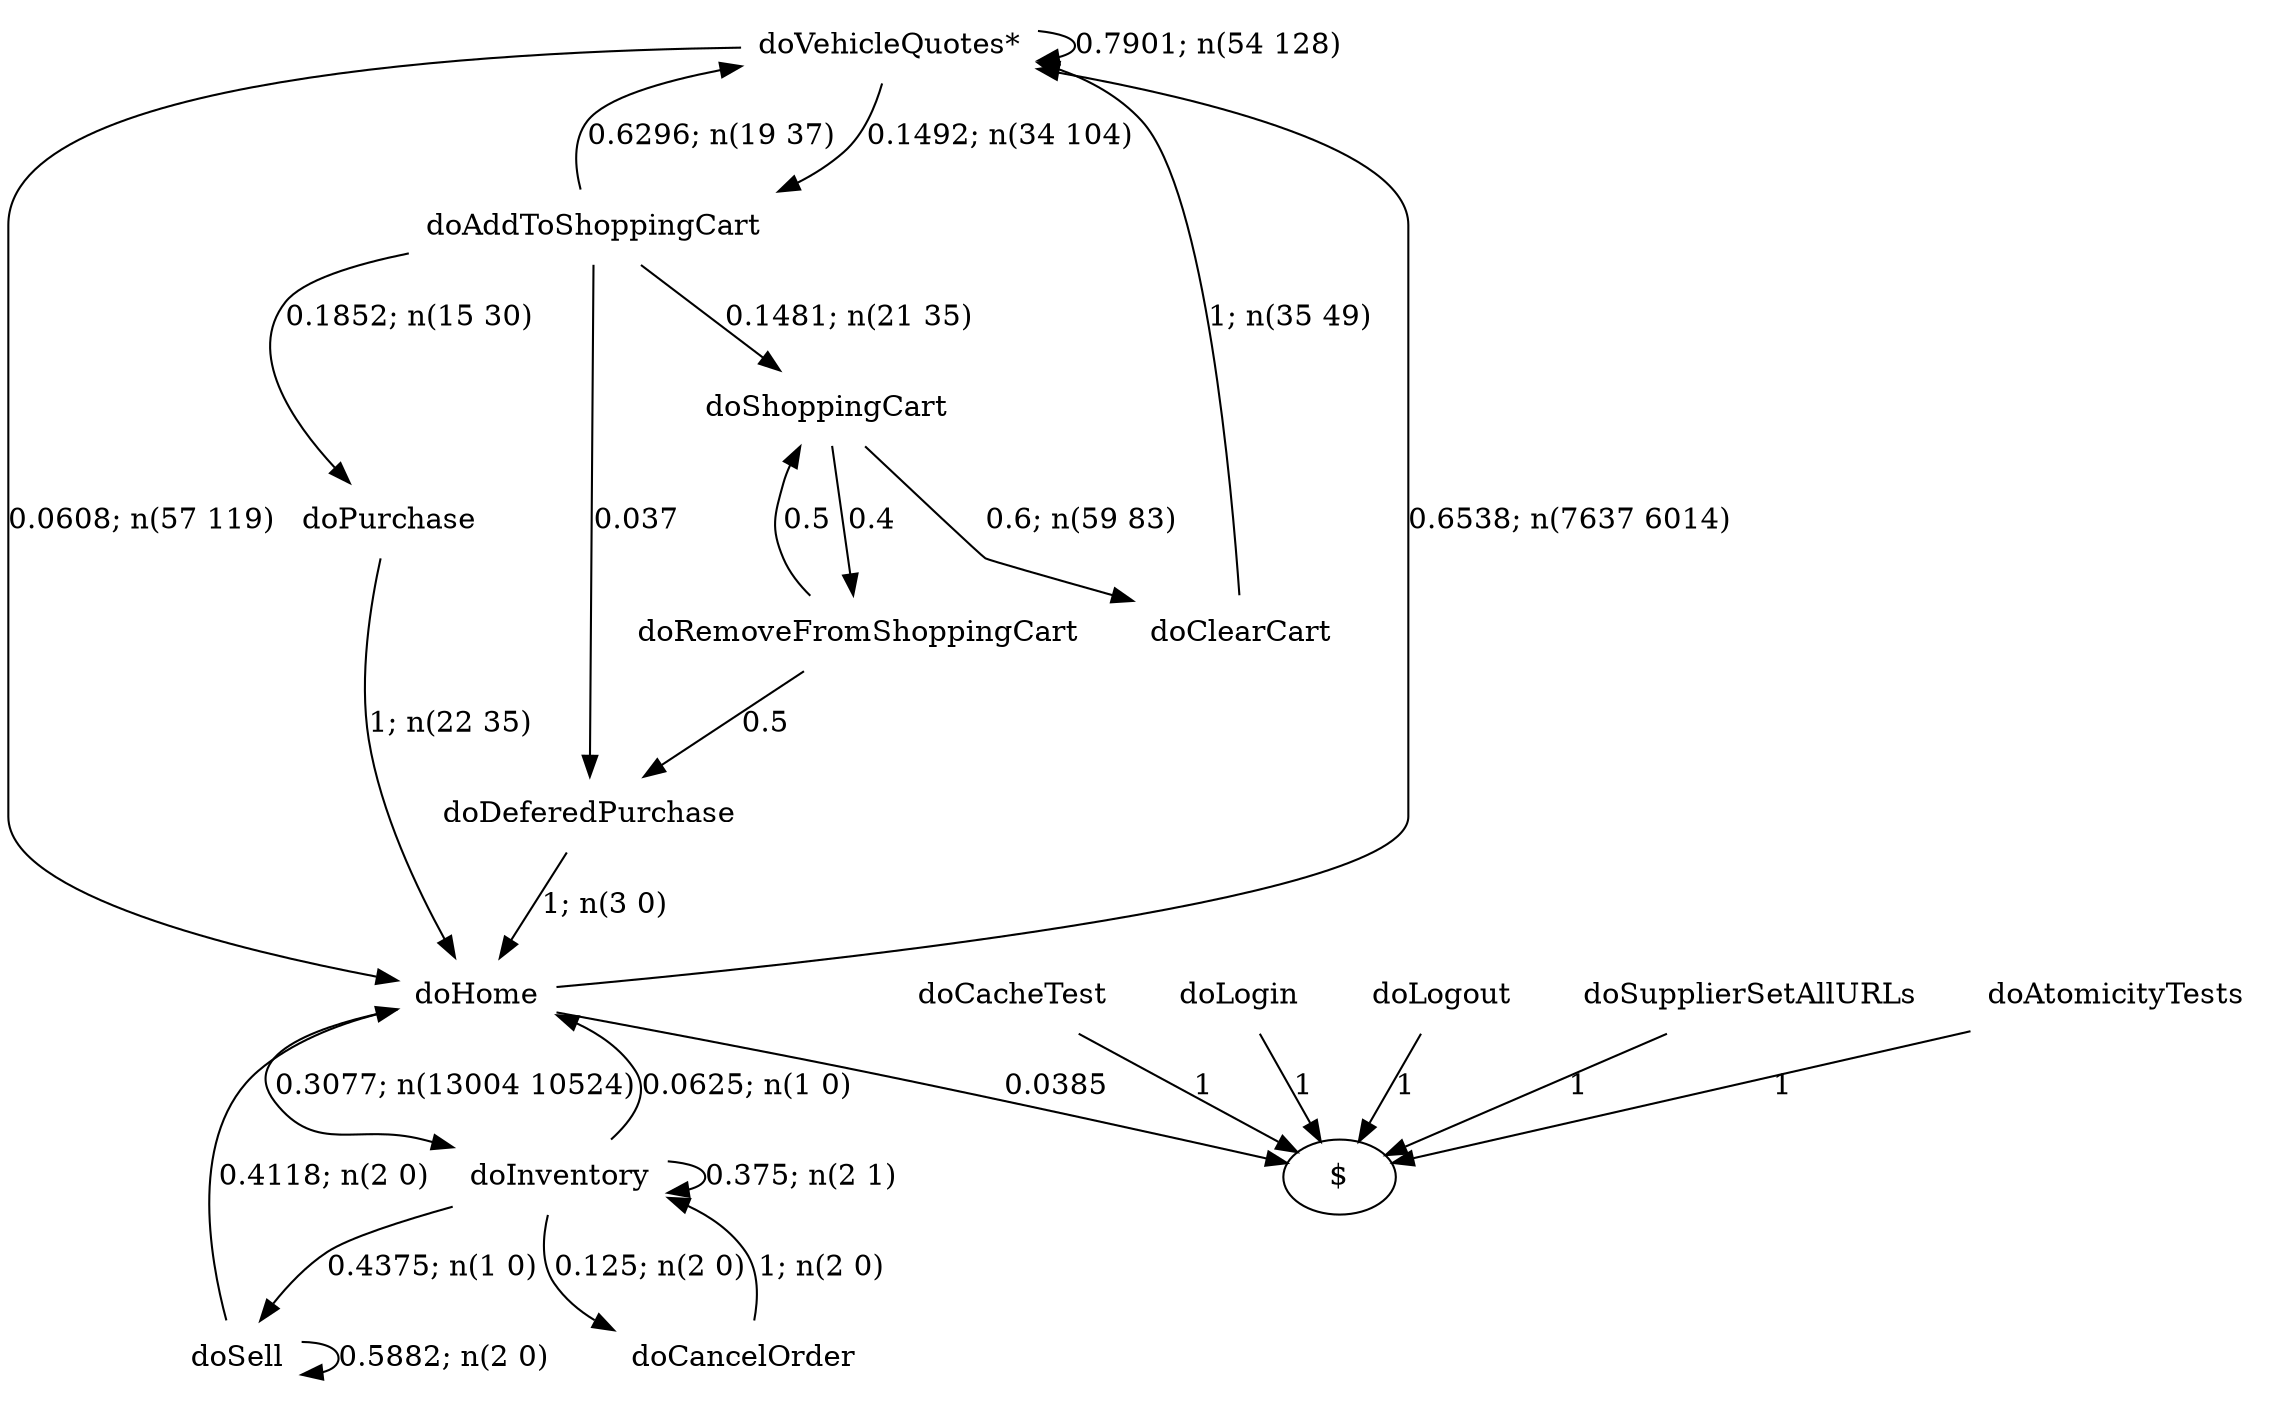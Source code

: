 digraph G {"doVehicleQuotes*" [label="doVehicleQuotes*",shape=none];"doSupplierSetAllURLs" [label="doSupplierSetAllURLs",shape=none];"doAtomicityTests" [label="doAtomicityTests",shape=none];"doCacheTest" [label="doCacheTest",shape=none];"doLogin" [label="doLogin",shape=none];"doAddToShoppingCart" [label="doAddToShoppingCart",shape=none];"doDeferedPurchase" [label="doDeferedPurchase",shape=none];"doHome" [label="doHome",shape=none];"doShoppingCart" [label="doShoppingCart",shape=none];"doClearCart" [label="doClearCart",shape=none];"doPurchase" [label="doPurchase",shape=none];"doInventory" [label="doInventory",shape=none];"doSell" [label="doSell",shape=none];"doLogout" [label="doLogout",shape=none];"doCancelOrder" [label="doCancelOrder",shape=none];"doRemoveFromShoppingCart" [label="doRemoveFromShoppingCart",shape=none];"doVehicleQuotes*"->"doVehicleQuotes*" [style=solid,label="0.7901; n(54 128)"];"doVehicleQuotes*"->"doAddToShoppingCart" [style=solid,label="0.1492; n(34 104)"];"doVehicleQuotes*"->"doHome" [style=solid,label="0.0608; n(57 119)"];"doSupplierSetAllURLs"->"$" [style=solid,label="1"];"doAtomicityTests"->"$" [style=solid,label="1"];"doCacheTest"->"$" [style=solid,label="1"];"doLogin"->"$" [style=solid,label="1"];"doAddToShoppingCart"->"doVehicleQuotes*" [style=solid,label="0.6296; n(19 37)"];"doAddToShoppingCart"->"doDeferedPurchase" [style=solid,label="0.037"];"doAddToShoppingCart"->"doShoppingCart" [style=solid,label="0.1481; n(21 35)"];"doAddToShoppingCart"->"doPurchase" [style=solid,label="0.1852; n(15 30)"];"doDeferedPurchase"->"doHome" [style=solid,label="1; n(3 0)"];"doHome"->"doVehicleQuotes*" [style=solid,label="0.6538; n(7637 6014)"];"doHome"->"doInventory" [style=solid,label="0.3077; n(13004 10524)"];"doHome"->"$" [style=solid,label="0.0385"];"doShoppingCart"->"doClearCart" [style=solid,label="0.6; n(59 83)"];"doShoppingCart"->"doRemoveFromShoppingCart" [style=solid,label="0.4"];"doClearCart"->"doVehicleQuotes*" [style=solid,label="1; n(35 49)"];"doPurchase"->"doHome" [style=solid,label="1; n(22 35)"];"doInventory"->"doHome" [style=solid,label="0.0625; n(1 0)"];"doInventory"->"doInventory" [style=solid,label="0.375; n(2 1)"];"doInventory"->"doSell" [style=solid,label="0.4375; n(1 0)"];"doInventory"->"doCancelOrder" [style=solid,label="0.125; n(2 0)"];"doSell"->"doHome" [style=solid,label="0.4118; n(2 0)"];"doSell"->"doSell" [style=solid,label="0.5882; n(2 0)"];"doLogout"->"$" [style=solid,label="1"];"doCancelOrder"->"doInventory" [style=solid,label="1; n(2 0)"];"doRemoveFromShoppingCart"->"doDeferedPurchase" [style=solid,label="0.5"];"doRemoveFromShoppingCart"->"doShoppingCart" [style=solid,label="0.5"];}